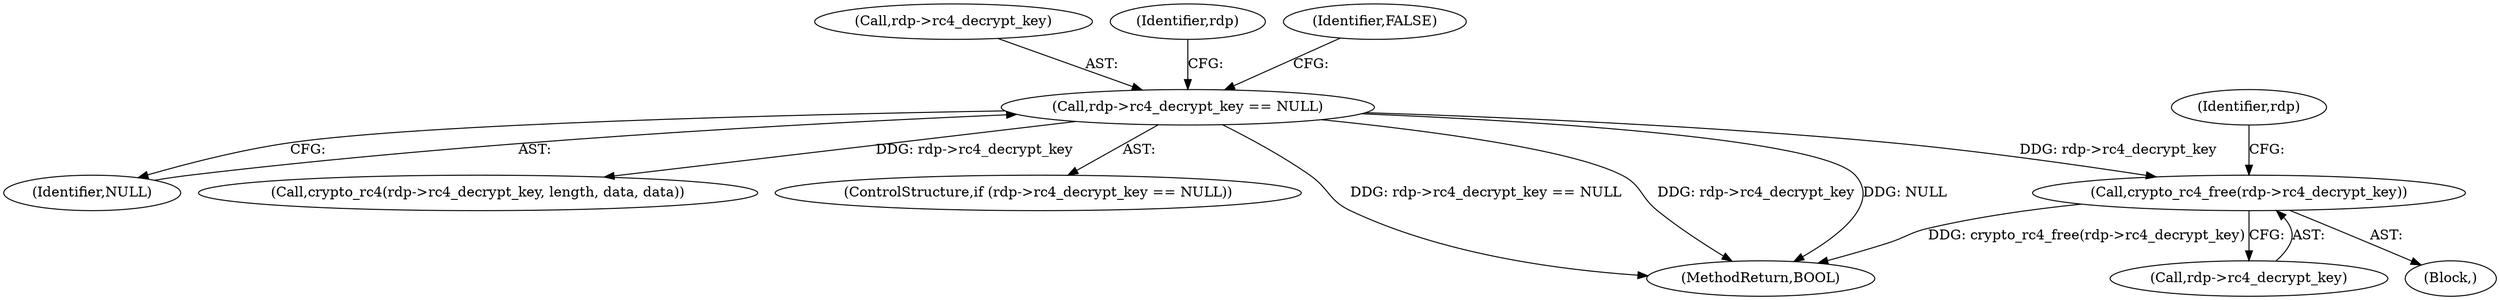 digraph "0_FreeRDP_7d58aac24fe20ffaad7bd9b40c9ddf457c1b06e7_0@API" {
"1000130" [label="(Call,crypto_rc4_free(rdp->rc4_decrypt_key))"];
"1000106" [label="(Call,rdp->rc4_decrypt_key == NULL)"];
"1000131" [label="(Call,rdp->rc4_decrypt_key)"];
"1000110" [label="(Identifier,NULL)"];
"1000107" [label="(Call,rdp->rc4_decrypt_key)"];
"1000130" [label="(Call,crypto_rc4_free(rdp->rc4_decrypt_key))"];
"1000150" [label="(Call,crypto_rc4(rdp->rc4_decrypt_key, length, data, data))"];
"1000116" [label="(Identifier,rdp)"];
"1000119" [label="(Block,)"];
"1000136" [label="(Identifier,rdp)"];
"1000105" [label="(ControlStructure,if (rdp->rc4_decrypt_key == NULL))"];
"1000106" [label="(Call,rdp->rc4_decrypt_key == NULL)"];
"1000168" [label="(MethodReturn,BOOL)"];
"1000112" [label="(Identifier,FALSE)"];
"1000130" -> "1000119"  [label="AST: "];
"1000130" -> "1000131"  [label="CFG: "];
"1000131" -> "1000130"  [label="AST: "];
"1000136" -> "1000130"  [label="CFG: "];
"1000130" -> "1000168"  [label="DDG: crypto_rc4_free(rdp->rc4_decrypt_key)"];
"1000106" -> "1000130"  [label="DDG: rdp->rc4_decrypt_key"];
"1000106" -> "1000105"  [label="AST: "];
"1000106" -> "1000110"  [label="CFG: "];
"1000107" -> "1000106"  [label="AST: "];
"1000110" -> "1000106"  [label="AST: "];
"1000112" -> "1000106"  [label="CFG: "];
"1000116" -> "1000106"  [label="CFG: "];
"1000106" -> "1000168"  [label="DDG: rdp->rc4_decrypt_key == NULL"];
"1000106" -> "1000168"  [label="DDG: rdp->rc4_decrypt_key"];
"1000106" -> "1000168"  [label="DDG: NULL"];
"1000106" -> "1000150"  [label="DDG: rdp->rc4_decrypt_key"];
}
